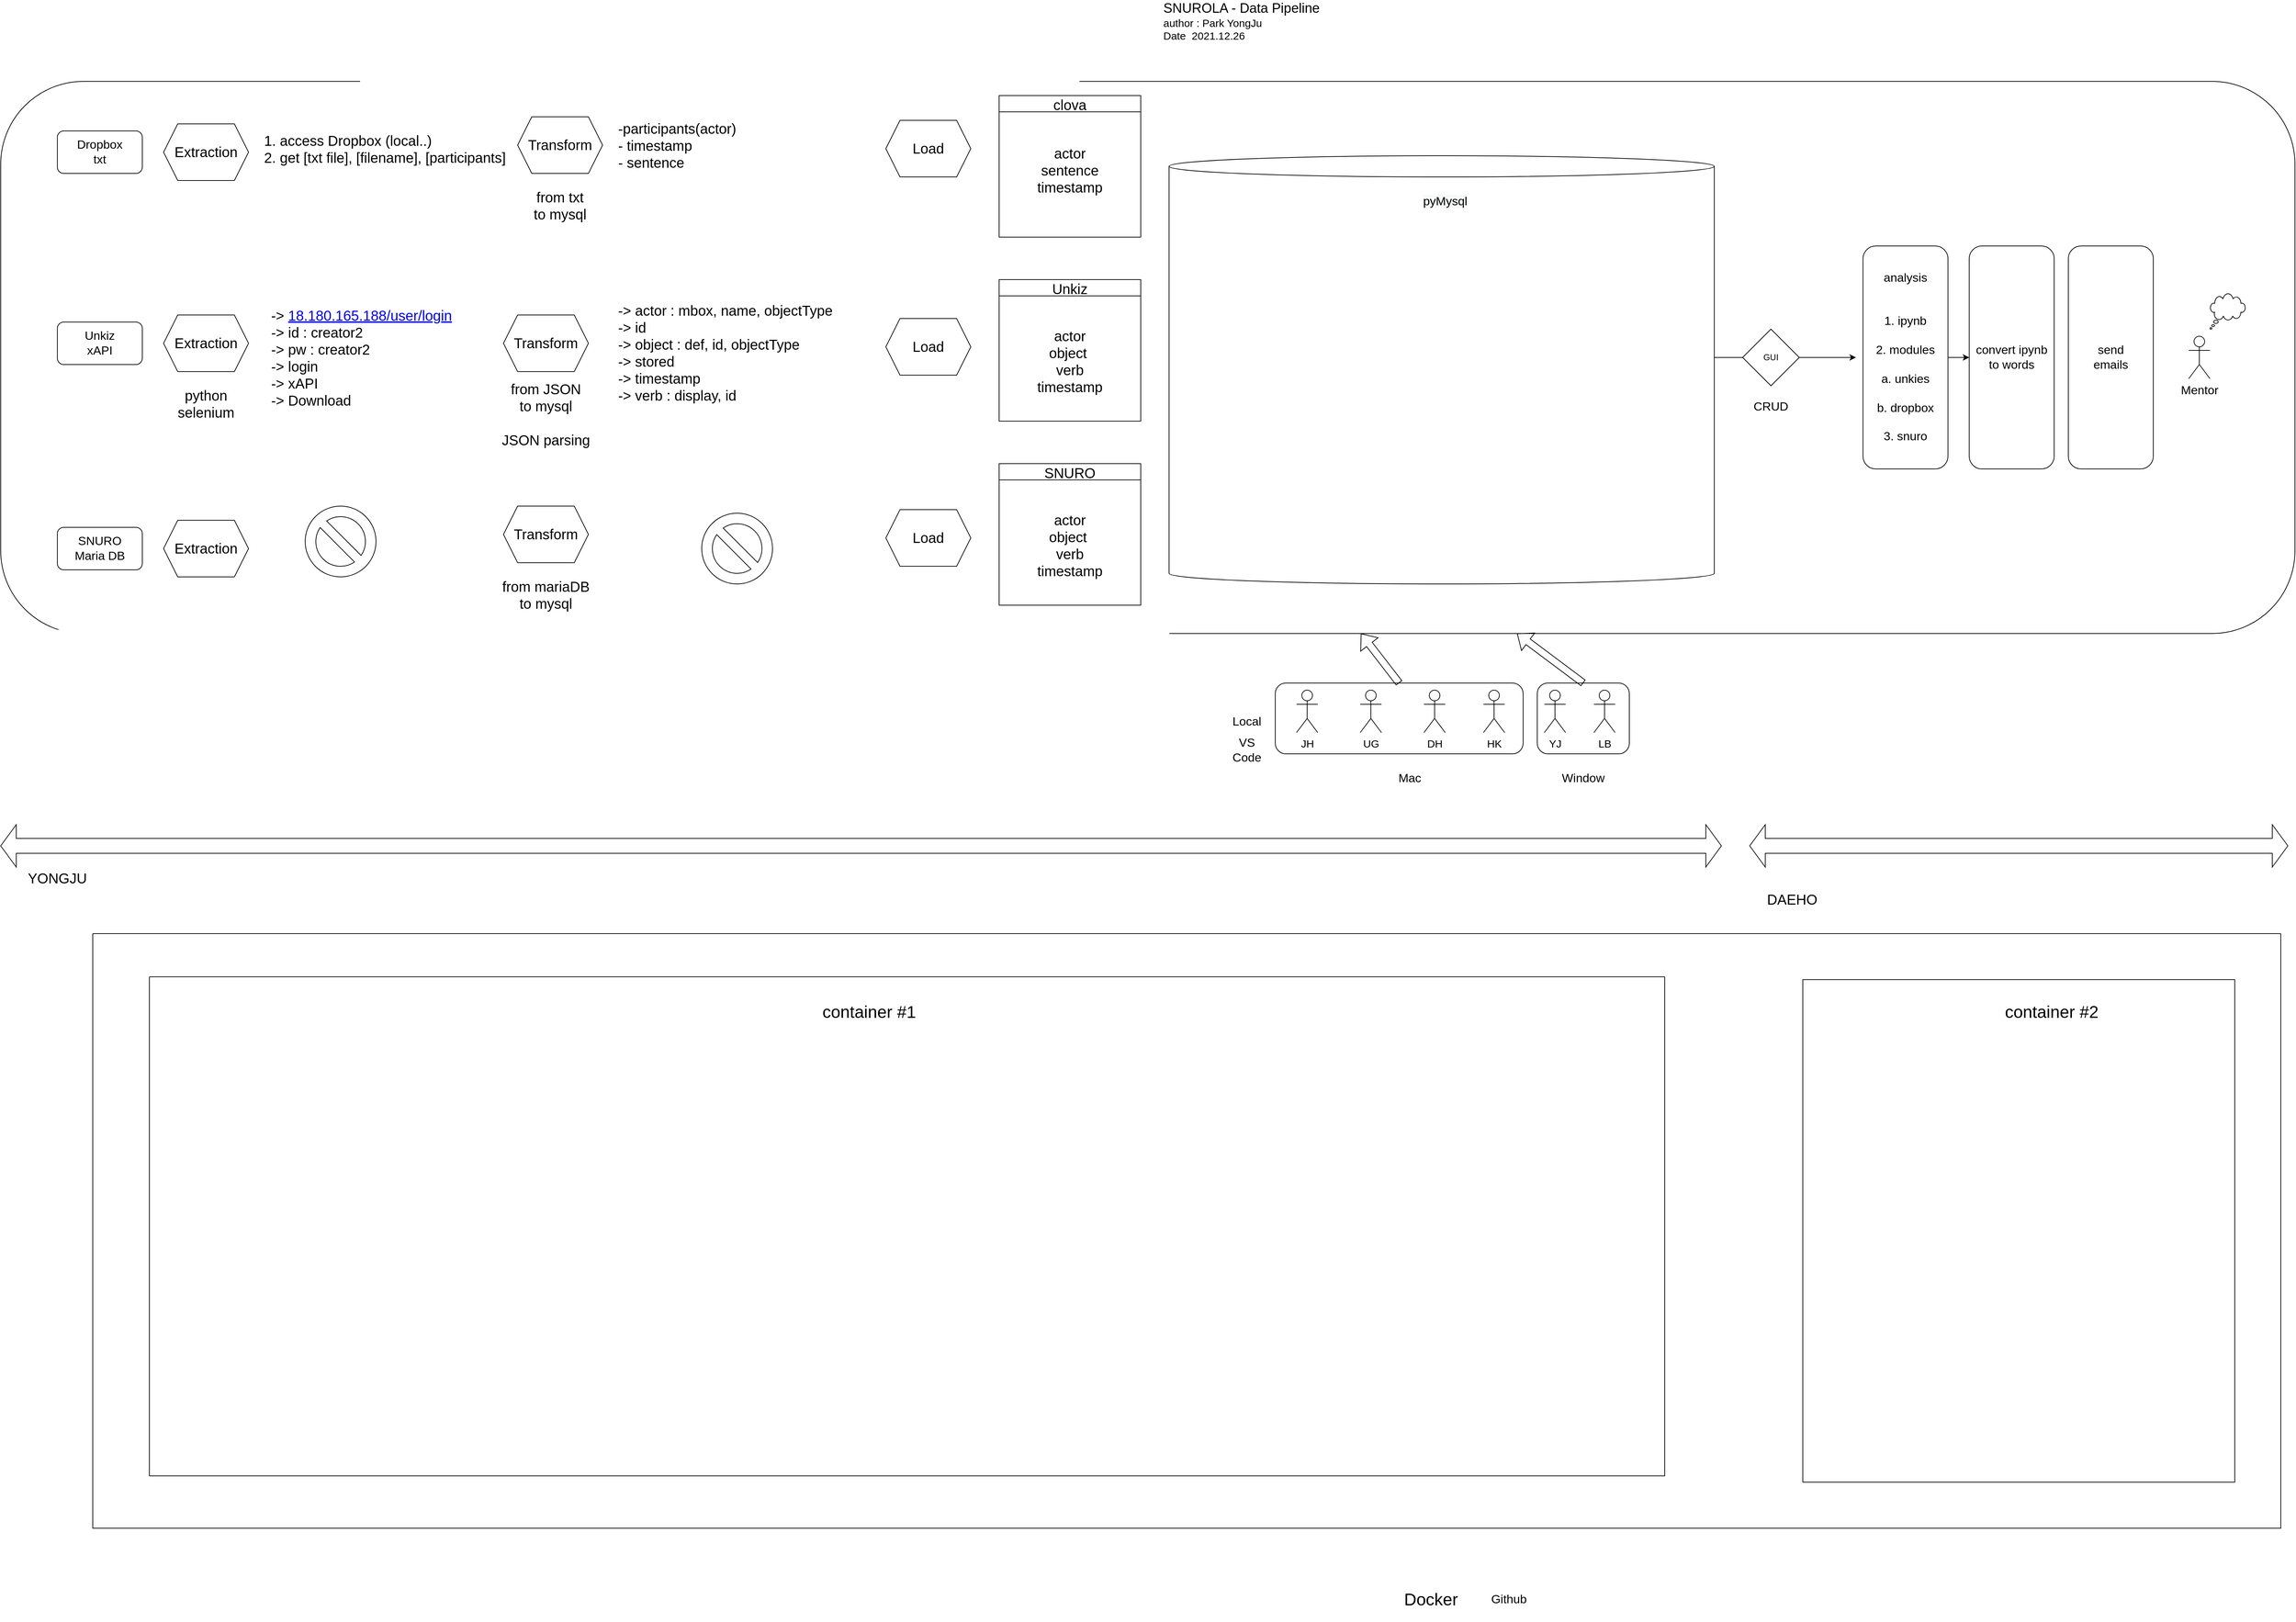 <mxfile version="16.1.0" type="github">
  <diagram id="KomBlYfURObIVosx0nQ2" name="Page-1">
    <mxGraphModel dx="4991" dy="1677" grid="1" gridSize="10" guides="1" tooltips="1" connect="1" arrows="1" fold="1" page="1" pageScale="1" pageWidth="827" pageHeight="1169" math="0" shadow="0">
      <root>
        <mxCell id="0" />
        <mxCell id="1" parent="0" />
        <mxCell id="mV-E5b2ut-4umRUvLPbg-17" value="" style="rounded=1;whiteSpace=wrap;html=1;fontSize=17;fillColor=none;" parent="1" vertex="1">
          <mxGeometry x="-1620" y="130" width="3240" height="780" as="geometry" />
        </mxCell>
        <mxCell id="mV-E5b2ut-4umRUvLPbg-1" value="&lt;font style=&quot;font-size: 19px&quot;&gt;SNUROLA - Data Pipeline&lt;br&gt;&lt;/font&gt;&lt;font style=&quot;font-size: 15px&quot;&gt;author : Park YongJu&lt;br&gt;Date&amp;nbsp; 2021.12.26&lt;/font&gt;" style="text;html=1;strokeColor=none;fillColor=none;align=left;verticalAlign=middle;whiteSpace=wrap;rounded=0;" parent="1" vertex="1">
          <mxGeometry x="20" y="30" width="230" height="30" as="geometry" />
        </mxCell>
        <mxCell id="mV-E5b2ut-4umRUvLPbg-2" value="JH" style="shape=umlActor;verticalLabelPosition=bottom;verticalAlign=top;html=1;outlineConnect=0;fontSize=15;" parent="1" vertex="1">
          <mxGeometry x="210" y="990" width="30" height="60" as="geometry" />
        </mxCell>
        <mxCell id="mV-E5b2ut-4umRUvLPbg-4" value="&lt;font style=&quot;font-size: 17px&quot;&gt;Local&lt;/font&gt;" style="text;html=1;strokeColor=none;fillColor=none;align=center;verticalAlign=middle;whiteSpace=wrap;rounded=0;fontSize=15;" parent="1" vertex="1">
          <mxGeometry x="110" y="1020" width="60" height="30" as="geometry" />
        </mxCell>
        <mxCell id="mV-E5b2ut-4umRUvLPbg-5" value="UG" style="shape=umlActor;verticalLabelPosition=bottom;verticalAlign=top;html=1;outlineConnect=0;fontSize=15;" parent="1" vertex="1">
          <mxGeometry x="300" y="990" width="30" height="60" as="geometry" />
        </mxCell>
        <mxCell id="mV-E5b2ut-4umRUvLPbg-6" value="DH" style="shape=umlActor;verticalLabelPosition=bottom;verticalAlign=top;html=1;outlineConnect=0;fontSize=15;" parent="1" vertex="1">
          <mxGeometry x="390" y="990" width="30" height="60" as="geometry" />
        </mxCell>
        <mxCell id="mV-E5b2ut-4umRUvLPbg-7" value="LB" style="shape=umlActor;verticalLabelPosition=bottom;verticalAlign=top;html=1;outlineConnect=0;fontSize=15;" parent="1" vertex="1">
          <mxGeometry x="630" y="990" width="30" height="60" as="geometry" />
        </mxCell>
        <mxCell id="mV-E5b2ut-4umRUvLPbg-8" value="HK" style="shape=umlActor;verticalLabelPosition=bottom;verticalAlign=top;html=1;outlineConnect=0;fontSize=15;" parent="1" vertex="1">
          <mxGeometry x="474" y="990" width="30" height="60" as="geometry" />
        </mxCell>
        <mxCell id="mV-E5b2ut-4umRUvLPbg-9" value="YJ" style="shape=umlActor;verticalLabelPosition=bottom;verticalAlign=top;html=1;outlineConnect=0;fontSize=15;" parent="1" vertex="1">
          <mxGeometry x="560" y="990" width="30" height="60" as="geometry" />
        </mxCell>
        <mxCell id="mV-E5b2ut-4umRUvLPbg-11" value="" style="rounded=1;whiteSpace=wrap;html=1;fontSize=17;fillColor=none;" parent="1" vertex="1">
          <mxGeometry x="180" y="980" width="350" height="100" as="geometry" />
        </mxCell>
        <mxCell id="mV-E5b2ut-4umRUvLPbg-12" value="" style="rounded=1;whiteSpace=wrap;html=1;fontSize=17;fillColor=none;" parent="1" vertex="1">
          <mxGeometry x="550" y="980" width="130" height="100" as="geometry" />
        </mxCell>
        <mxCell id="mV-E5b2ut-4umRUvLPbg-13" value="&lt;font style=&quot;font-size: 17px&quot;&gt;Mac&lt;/font&gt;" style="text;html=1;strokeColor=none;fillColor=none;align=center;verticalAlign=middle;whiteSpace=wrap;rounded=0;fontSize=15;" parent="1" vertex="1">
          <mxGeometry x="340" y="1100" width="60" height="30" as="geometry" />
        </mxCell>
        <mxCell id="mV-E5b2ut-4umRUvLPbg-14" value="&lt;font style=&quot;font-size: 17px&quot;&gt;Window&lt;/font&gt;" style="text;html=1;strokeColor=none;fillColor=none;align=center;verticalAlign=middle;whiteSpace=wrap;rounded=0;fontSize=15;" parent="1" vertex="1">
          <mxGeometry x="585" y="1100" width="60" height="30" as="geometry" />
        </mxCell>
        <mxCell id="mV-E5b2ut-4umRUvLPbg-18" value="" style="shape=flexArrow;endArrow=classic;html=1;rounded=0;fontSize=17;exitX=0.5;exitY=0;exitDx=0;exitDy=0;" parent="1" source="mV-E5b2ut-4umRUvLPbg-11" target="mV-E5b2ut-4umRUvLPbg-17" edge="1">
          <mxGeometry width="50" height="50" relative="1" as="geometry">
            <mxPoint x="540" y="570" as="sourcePoint" />
            <mxPoint x="590" y="520" as="targetPoint" />
          </mxGeometry>
        </mxCell>
        <mxCell id="mV-E5b2ut-4umRUvLPbg-19" value="" style="shape=flexArrow;endArrow=classic;html=1;rounded=0;fontSize=17;exitX=0.5;exitY=0;exitDx=0;exitDy=0;" parent="1" source="mV-E5b2ut-4umRUvLPbg-12" target="mV-E5b2ut-4umRUvLPbg-17" edge="1">
          <mxGeometry width="50" height="50" relative="1" as="geometry">
            <mxPoint x="540" y="570" as="sourcePoint" />
            <mxPoint x="590" y="520" as="targetPoint" />
          </mxGeometry>
        </mxCell>
        <mxCell id="mV-E5b2ut-4umRUvLPbg-26" value="analysis&lt;br&gt;&lt;br&gt;&lt;br&gt;1. ipynb&lt;br&gt;&lt;br&gt;2. modules&lt;br&gt;&lt;br&gt;a. unkies&lt;br&gt;&lt;br&gt;b. dropbox&lt;br&gt;&lt;br&gt;3. snuro" style="rounded=1;whiteSpace=wrap;html=1;fontSize=17;fillColor=none;" parent="1" vertex="1">
          <mxGeometry x="1010" y="362.5" width="120" height="315" as="geometry" />
        </mxCell>
        <mxCell id="mV-E5b2ut-4umRUvLPbg-29" value="convert ipynb to words" style="rounded=1;whiteSpace=wrap;html=1;fontSize=17;fillColor=none;" parent="1" vertex="1">
          <mxGeometry x="1160" y="362.5" width="120" height="315" as="geometry" />
        </mxCell>
        <mxCell id="mV-E5b2ut-4umRUvLPbg-31" value="" style="shape=cylinder3;whiteSpace=wrap;html=1;boundedLbl=1;backgroundOutline=1;size=15;glass=1;fontSize=17;fillColor=none;" parent="1" vertex="1">
          <mxGeometry x="30" y="235" width="770" height="605" as="geometry" />
        </mxCell>
        <mxCell id="mV-E5b2ut-4umRUvLPbg-34" value="&lt;span style=&quot;font-size: 17px&quot;&gt;VS Code&lt;/span&gt;" style="text;html=1;strokeColor=none;fillColor=none;align=center;verticalAlign=middle;whiteSpace=wrap;rounded=0;fontSize=15;" parent="1" vertex="1">
          <mxGeometry x="110" y="1060" width="60" height="30" as="geometry" />
        </mxCell>
        <mxCell id="W7DBwRAsvJPkKnuEcQkR-1" value="GUI" style="rhombus;whiteSpace=wrap;html=1;" vertex="1" parent="1">
          <mxGeometry x="840" y="480" width="80" height="80" as="geometry" />
        </mxCell>
        <mxCell id="W7DBwRAsvJPkKnuEcQkR-2" value="" style="endArrow=none;html=1;rounded=0;entryX=0;entryY=0.5;entryDx=0;entryDy=0;" edge="1" parent="1" target="W7DBwRAsvJPkKnuEcQkR-1">
          <mxGeometry width="50" height="50" relative="1" as="geometry">
            <mxPoint x="800" y="520" as="sourcePoint" />
            <mxPoint x="1340" y="700" as="targetPoint" />
          </mxGeometry>
        </mxCell>
        <mxCell id="W7DBwRAsvJPkKnuEcQkR-4" value="" style="endArrow=classic;html=1;rounded=0;exitX=1;exitY=0.5;exitDx=0;exitDy=0;" edge="1" parent="1" source="W7DBwRAsvJPkKnuEcQkR-1">
          <mxGeometry width="50" height="50" relative="1" as="geometry">
            <mxPoint x="1560" y="660" as="sourcePoint" />
            <mxPoint x="1000" y="520" as="targetPoint" />
          </mxGeometry>
        </mxCell>
        <mxCell id="W7DBwRAsvJPkKnuEcQkR-5" value="" style="endArrow=classic;html=1;rounded=0;exitX=1;exitY=0.5;exitDx=0;exitDy=0;entryX=0;entryY=0.5;entryDx=0;entryDy=0;" edge="1" parent="1" source="mV-E5b2ut-4umRUvLPbg-26" target="mV-E5b2ut-4umRUvLPbg-29">
          <mxGeometry width="50" height="50" relative="1" as="geometry">
            <mxPoint x="1510" y="710" as="sourcePoint" />
            <mxPoint x="1560" y="660" as="targetPoint" />
          </mxGeometry>
        </mxCell>
        <mxCell id="W7DBwRAsvJPkKnuEcQkR-6" value="&lt;br&gt;&lt;br&gt;&lt;span style=&quot;color: rgb(0 , 0 , 0) ; font-family: &amp;#34;helvetica&amp;#34; ; font-size: 17px ; font-style: normal ; font-weight: 400 ; letter-spacing: normal ; text-align: center ; text-indent: 0px ; text-transform: none ; word-spacing: 0px ; background-color: rgb(248 , 249 , 250) ; display: inline ; float: none&quot;&gt;pyMysql&lt;/span&gt;" style="text;html=1;strokeColor=none;fillColor=none;align=center;verticalAlign=middle;whiteSpace=wrap;rounded=0;" vertex="1" parent="1">
          <mxGeometry x="390" y="270" width="60" height="30" as="geometry" />
        </mxCell>
        <mxCell id="W7DBwRAsvJPkKnuEcQkR-8" value="&lt;font style=&quot;font-size: 17px&quot;&gt;SNURO&lt;br&gt;Maria DB&lt;/font&gt;" style="rounded=1;whiteSpace=wrap;html=1;" vertex="1" parent="1">
          <mxGeometry x="-1540" y="760" width="120" height="60" as="geometry" />
        </mxCell>
        <mxCell id="W7DBwRAsvJPkKnuEcQkR-9" value="Unkiz&lt;br&gt;xAPI" style="rounded=1;whiteSpace=wrap;html=1;fontSize=17;" vertex="1" parent="1">
          <mxGeometry x="-1540" y="470" width="120" height="60" as="geometry" />
        </mxCell>
        <mxCell id="W7DBwRAsvJPkKnuEcQkR-10" value="Dropbox&lt;br&gt;txt" style="rounded=1;whiteSpace=wrap;html=1;fontSize=17;" vertex="1" parent="1">
          <mxGeometry x="-1540" y="200" width="120" height="60" as="geometry" />
        </mxCell>
        <mxCell id="W7DBwRAsvJPkKnuEcQkR-11" value="Mentor" style="shape=umlActor;verticalLabelPosition=bottom;verticalAlign=top;html=1;outlineConnect=0;fontSize=17;" vertex="1" parent="1">
          <mxGeometry x="1470" y="490" width="30" height="60" as="geometry" />
        </mxCell>
        <mxCell id="W7DBwRAsvJPkKnuEcQkR-12" value="" style="whiteSpace=wrap;html=1;shape=mxgraph.basic.cloud_callout;fontSize=17;" vertex="1" parent="1">
          <mxGeometry x="1500" y="430" width="50" height="50" as="geometry" />
        </mxCell>
        <mxCell id="W7DBwRAsvJPkKnuEcQkR-16" value="&lt;span style=&quot;font-family: &amp;#34;apple sd gothic neo&amp;#34; , &amp;#34;arial&amp;#34; , sans-serif ; text-align: left&quot;&gt;&lt;font style=&quot;font-size: 20px&quot;&gt;Extraction&lt;/font&gt;&lt;/span&gt;" style="shape=hexagon;perimeter=hexagonPerimeter2;whiteSpace=wrap;html=1;fixedSize=1;fontSize=17;" vertex="1" parent="1">
          <mxGeometry x="-1390" y="190" width="120" height="80" as="geometry" />
        </mxCell>
        <mxCell id="W7DBwRAsvJPkKnuEcQkR-17" value="&lt;span style=&quot;font-family: &amp;#34;apple sd gothic neo&amp;#34; , &amp;#34;arial&amp;#34; , sans-serif ; text-align: left&quot;&gt;&lt;font style=&quot;font-size: 20px&quot;&gt;Extraction&lt;/font&gt;&lt;/span&gt;" style="shape=hexagon;perimeter=hexagonPerimeter2;whiteSpace=wrap;html=1;fixedSize=1;fontSize=17;" vertex="1" parent="1">
          <mxGeometry x="-1390" y="460" width="120" height="80" as="geometry" />
        </mxCell>
        <mxCell id="W7DBwRAsvJPkKnuEcQkR-18" value="&lt;span style=&quot;font-family: &amp;#34;apple sd gothic neo&amp;#34; , &amp;#34;arial&amp;#34; , sans-serif ; text-align: left&quot;&gt;&lt;font style=&quot;font-size: 20px&quot;&gt;Extraction&lt;/font&gt;&lt;/span&gt;" style="shape=hexagon;perimeter=hexagonPerimeter2;whiteSpace=wrap;html=1;fixedSize=1;fontSize=17;" vertex="1" parent="1">
          <mxGeometry x="-1390" y="750" width="120" height="80" as="geometry" />
        </mxCell>
        <mxCell id="W7DBwRAsvJPkKnuEcQkR-19" value="-&amp;gt;&amp;nbsp;&lt;a href=&quot;http://18.180.165.188/user/login&quot;&gt;18.180.165.188/user/login&lt;/a&gt;&lt;br&gt;-&amp;gt; id : creator2&lt;br&gt;-&amp;gt; pw : creator2&lt;br&gt;-&amp;gt; login&lt;br&gt;-&amp;gt; xAPI&lt;br&gt;-&amp;gt; Download" style="text;html=1;strokeColor=none;fillColor=none;align=left;verticalAlign=middle;whiteSpace=wrap;rounded=0;labelBackgroundColor=none;fontSize=20;fontColor=#000000;" vertex="1" parent="1">
          <mxGeometry x="-1240.5" y="445" width="287" height="150" as="geometry" />
        </mxCell>
        <mxCell id="W7DBwRAsvJPkKnuEcQkR-21" value="&lt;span style=&quot;font-family: &amp;#34;apple sd gothic neo&amp;#34; , &amp;#34;arial&amp;#34; , sans-serif ; text-align: left&quot;&gt;&lt;font style=&quot;font-size: 20px&quot;&gt;Transform&lt;/font&gt;&lt;/span&gt;" style="shape=hexagon;perimeter=hexagonPerimeter2;whiteSpace=wrap;html=1;fixedSize=1;fontSize=17;" vertex="1" parent="1">
          <mxGeometry x="-910" y="460" width="120" height="80" as="geometry" />
        </mxCell>
        <mxCell id="W7DBwRAsvJPkKnuEcQkR-22" value="-&amp;gt; actor : mbox, name, objectType&lt;br&gt;-&amp;gt; id&lt;br&gt;-&amp;gt; object : def, id, objectType&lt;br&gt;-&amp;gt; stored&lt;br&gt;-&amp;gt; timestamp&lt;br&gt;-&amp;gt; verb : display, id&lt;br&gt;&lt;br&gt;" style="text;html=1;strokeColor=none;fillColor=none;align=left;verticalAlign=middle;whiteSpace=wrap;rounded=0;labelBackgroundColor=none;fontSize=20;fontColor=#000000;" vertex="1" parent="1">
          <mxGeometry x="-750" y="450" width="320" height="150" as="geometry" />
        </mxCell>
        <mxCell id="W7DBwRAsvJPkKnuEcQkR-23" value="from JSON &lt;br&gt;to mysql&lt;br&gt;&lt;br&gt;JSON parsing" style="text;html=1;strokeColor=none;fillColor=none;align=center;verticalAlign=middle;whiteSpace=wrap;rounded=0;labelBackgroundColor=none;fontSize=20;fontColor=#000000;" vertex="1" parent="1">
          <mxGeometry x="-920" y="570" width="140" height="60" as="geometry" />
        </mxCell>
        <mxCell id="W7DBwRAsvJPkKnuEcQkR-24" value="&lt;span style=&quot;font-family: &amp;#34;apple sd gothic neo&amp;#34; , &amp;#34;arial&amp;#34; , sans-serif ; text-align: left&quot;&gt;&lt;font style=&quot;font-size: 20px&quot;&gt;Load&lt;/font&gt;&lt;/span&gt;" style="shape=hexagon;perimeter=hexagonPerimeter2;whiteSpace=wrap;html=1;fixedSize=1;fontSize=17;" vertex="1" parent="1">
          <mxGeometry x="-370" y="465" width="120" height="80" as="geometry" />
        </mxCell>
        <mxCell id="W7DBwRAsvJPkKnuEcQkR-26" value="Unkiz" style="swimlane;labelBackgroundColor=none;fontSize=20;fontColor=#000000;fontStyle=0" vertex="1" parent="1">
          <mxGeometry x="-210" y="410" width="200" height="200" as="geometry" />
        </mxCell>
        <mxCell id="W7DBwRAsvJPkKnuEcQkR-42" value="actor&lt;br&gt;object&amp;nbsp;&lt;br&gt;verb&lt;br&gt;timestamp" style="text;html=1;strokeColor=none;fillColor=none;align=center;verticalAlign=middle;whiteSpace=wrap;rounded=0;labelBackgroundColor=none;fontSize=20;fontColor=#000000;" vertex="1" parent="W7DBwRAsvJPkKnuEcQkR-26">
          <mxGeometry x="70" y="100" width="60" height="30" as="geometry" />
        </mxCell>
        <mxCell id="W7DBwRAsvJPkKnuEcQkR-27" value="&lt;span style=&quot;font-family: &amp;#34;apple sd gothic neo&amp;#34; , &amp;#34;arial&amp;#34; , sans-serif ; text-align: left&quot;&gt;&lt;font style=&quot;font-size: 20px&quot;&gt;Transform&lt;/font&gt;&lt;/span&gt;" style="shape=hexagon;perimeter=hexagonPerimeter2;whiteSpace=wrap;html=1;fixedSize=1;fontSize=17;" vertex="1" parent="1">
          <mxGeometry x="-910" y="730" width="120" height="80" as="geometry" />
        </mxCell>
        <mxCell id="W7DBwRAsvJPkKnuEcQkR-28" value="from mariaDB&lt;br&gt;to mysql" style="text;html=1;strokeColor=none;fillColor=none;align=center;verticalAlign=middle;whiteSpace=wrap;rounded=0;labelBackgroundColor=none;fontSize=20;fontColor=#000000;" vertex="1" parent="1">
          <mxGeometry x="-920" y="825" width="140" height="60" as="geometry" />
        </mxCell>
        <mxCell id="W7DBwRAsvJPkKnuEcQkR-29" value="&lt;span style=&quot;font-family: &amp;#34;apple sd gothic neo&amp;#34; , &amp;#34;arial&amp;#34; , sans-serif ; text-align: left&quot;&gt;&lt;font style=&quot;font-size: 20px&quot;&gt;Load&lt;/font&gt;&lt;/span&gt;" style="shape=hexagon;perimeter=hexagonPerimeter2;whiteSpace=wrap;html=1;fixedSize=1;fontSize=17;" vertex="1" parent="1">
          <mxGeometry x="-370" y="735" width="120" height="80" as="geometry" />
        </mxCell>
        <mxCell id="W7DBwRAsvJPkKnuEcQkR-30" value="&lt;span style=&quot;font-family: &amp;#34;apple sd gothic neo&amp;#34; , &amp;#34;arial&amp;#34; , sans-serif ; text-align: left&quot;&gt;&lt;font style=&quot;font-size: 20px&quot;&gt;Transform&lt;/font&gt;&lt;/span&gt;" style="shape=hexagon;perimeter=hexagonPerimeter2;whiteSpace=wrap;html=1;fixedSize=1;fontSize=17;" vertex="1" parent="1">
          <mxGeometry x="-890" y="180" width="120" height="80" as="geometry" />
        </mxCell>
        <mxCell id="W7DBwRAsvJPkKnuEcQkR-31" value="from txt&lt;br&gt;to mysql" style="text;html=1;strokeColor=none;fillColor=none;align=center;verticalAlign=middle;whiteSpace=wrap;rounded=0;labelBackgroundColor=none;fontSize=20;fontColor=#000000;" vertex="1" parent="1">
          <mxGeometry x="-900" y="275" width="140" height="60" as="geometry" />
        </mxCell>
        <mxCell id="W7DBwRAsvJPkKnuEcQkR-32" value="&lt;span style=&quot;font-family: &amp;#34;apple sd gothic neo&amp;#34; , &amp;#34;arial&amp;#34; , sans-serif ; text-align: left&quot;&gt;&lt;font style=&quot;font-size: 20px&quot;&gt;Load&lt;/font&gt;&lt;/span&gt;" style="shape=hexagon;perimeter=hexagonPerimeter2;whiteSpace=wrap;html=1;fixedSize=1;fontSize=17;" vertex="1" parent="1">
          <mxGeometry x="-370" y="185" width="120" height="80" as="geometry" />
        </mxCell>
        <mxCell id="W7DBwRAsvJPkKnuEcQkR-33" value="1. access Dropbox (local..)&lt;br&gt;2. get [txt file], [filename], [participants]" style="text;html=1;strokeColor=none;fillColor=none;align=left;verticalAlign=middle;whiteSpace=wrap;rounded=0;labelBackgroundColor=none;fontSize=20;fontColor=#000000;" vertex="1" parent="1">
          <mxGeometry x="-1250" y="195" width="350" height="60" as="geometry" />
        </mxCell>
        <mxCell id="W7DBwRAsvJPkKnuEcQkR-34" value="-participants(actor)&lt;br&gt;- timestamp&lt;br&gt;- sentence" style="text;html=1;strokeColor=none;fillColor=none;align=left;verticalAlign=middle;whiteSpace=wrap;rounded=0;labelBackgroundColor=none;fontSize=20;fontColor=#000000;" vertex="1" parent="1">
          <mxGeometry x="-750" y="180" width="210" height="80" as="geometry" />
        </mxCell>
        <mxCell id="W7DBwRAsvJPkKnuEcQkR-35" value="clova" style="swimlane;labelBackgroundColor=none;fontSize=20;fontColor=#000000;fontStyle=0" vertex="1" parent="1">
          <mxGeometry x="-210" y="150" width="200" height="200" as="geometry" />
        </mxCell>
        <mxCell id="W7DBwRAsvJPkKnuEcQkR-47" value="actor&lt;br&gt;sentence&lt;br&gt;timestamp" style="text;html=1;strokeColor=none;fillColor=none;align=center;verticalAlign=middle;whiteSpace=wrap;rounded=0;labelBackgroundColor=none;fontSize=20;fontColor=#000000;" vertex="1" parent="W7DBwRAsvJPkKnuEcQkR-35">
          <mxGeometry x="70" y="90" width="60" height="30" as="geometry" />
        </mxCell>
        <mxCell id="W7DBwRAsvJPkKnuEcQkR-36" value="SNURO" style="swimlane;labelBackgroundColor=none;fontSize=20;fontColor=#000000;fontStyle=0" vertex="1" parent="1">
          <mxGeometry x="-210" y="670" width="200" height="200" as="geometry" />
        </mxCell>
        <mxCell id="W7DBwRAsvJPkKnuEcQkR-46" value="actor&lt;br&gt;object&amp;nbsp;&lt;br&gt;verb&lt;br&gt;timestamp" style="text;html=1;strokeColor=none;fillColor=none;align=center;verticalAlign=middle;whiteSpace=wrap;rounded=0;labelBackgroundColor=none;fontSize=20;fontColor=#000000;" vertex="1" parent="W7DBwRAsvJPkKnuEcQkR-36">
          <mxGeometry x="70" y="100" width="60" height="30" as="geometry" />
        </mxCell>
        <mxCell id="W7DBwRAsvJPkKnuEcQkR-37" value="python&lt;br&gt;selenium" style="text;html=1;strokeColor=none;fillColor=none;align=center;verticalAlign=middle;whiteSpace=wrap;rounded=0;labelBackgroundColor=none;fontSize=20;fontColor=#000000;" vertex="1" parent="1">
          <mxGeometry x="-1400" y="555" width="140" height="60" as="geometry" />
        </mxCell>
        <mxCell id="W7DBwRAsvJPkKnuEcQkR-39" value="send&lt;br&gt;emails" style="rounded=1;whiteSpace=wrap;html=1;fontSize=17;fillColor=none;" vertex="1" parent="1">
          <mxGeometry x="1300" y="362.5" width="120" height="315" as="geometry" />
        </mxCell>
        <mxCell id="W7DBwRAsvJPkKnuEcQkR-54" value="" style="verticalLabelPosition=bottom;verticalAlign=top;html=1;shape=mxgraph.basic.no_symbol;labelBackgroundColor=none;fontSize=20;fontColor=#000000;fillColor=none;" vertex="1" parent="1">
          <mxGeometry x="-1190" y="730" width="100" height="100" as="geometry" />
        </mxCell>
        <mxCell id="W7DBwRAsvJPkKnuEcQkR-55" value="" style="verticalLabelPosition=bottom;verticalAlign=top;html=1;shape=mxgraph.basic.no_symbol;labelBackgroundColor=none;fontSize=20;fontColor=#000000;fillColor=none;" vertex="1" parent="1">
          <mxGeometry x="-630" y="740" width="100" height="100" as="geometry" />
        </mxCell>
        <mxCell id="W7DBwRAsvJPkKnuEcQkR-56" value="&lt;span style=&quot;font-size: 17px&quot;&gt;CRUD&lt;br&gt;&lt;/span&gt;" style="text;html=1;strokeColor=none;fillColor=none;align=center;verticalAlign=middle;whiteSpace=wrap;rounded=0;fontSize=15;" vertex="1" parent="1">
          <mxGeometry x="850" y="575" width="60" height="30" as="geometry" />
        </mxCell>
        <mxCell id="W7DBwRAsvJPkKnuEcQkR-59" value="" style="html=1;shadow=0;dashed=0;align=center;verticalAlign=middle;shape=mxgraph.arrows2.twoWayArrow;dy=0.65;dx=22;labelBackgroundColor=none;fontSize=20;fontColor=#000000;fillColor=none;" vertex="1" parent="1">
          <mxGeometry x="-1620" y="1180" width="2430" height="60" as="geometry" />
        </mxCell>
        <mxCell id="W7DBwRAsvJPkKnuEcQkR-60" value="" style="html=1;shadow=0;dashed=0;align=center;verticalAlign=middle;shape=mxgraph.arrows2.twoWayArrow;dy=0.65;dx=22;labelBackgroundColor=none;fontSize=20;fontColor=#000000;fillColor=none;" vertex="1" parent="1">
          <mxGeometry x="850" y="1180" width="760" height="60" as="geometry" />
        </mxCell>
        <mxCell id="W7DBwRAsvJPkKnuEcQkR-61" value="YONGJU" style="text;html=1;strokeColor=none;fillColor=none;align=center;verticalAlign=middle;whiteSpace=wrap;rounded=0;labelBackgroundColor=none;fontSize=20;fontColor=#000000;" vertex="1" parent="1">
          <mxGeometry x="-1570" y="1240" width="60" height="30" as="geometry" />
        </mxCell>
        <mxCell id="W7DBwRAsvJPkKnuEcQkR-62" value="DAEHO" style="text;html=1;strokeColor=none;fillColor=none;align=center;verticalAlign=middle;whiteSpace=wrap;rounded=0;labelBackgroundColor=none;fontSize=20;fontColor=#000000;" vertex="1" parent="1">
          <mxGeometry x="880" y="1270" width="60" height="30" as="geometry" />
        </mxCell>
        <mxCell id="W7DBwRAsvJPkKnuEcQkR-64" value="&lt;font style=&quot;font-size: 24px&quot;&gt;Docker&lt;/font&gt;" style="text;html=1;strokeColor=none;fillColor=none;align=center;verticalAlign=middle;whiteSpace=wrap;rounded=0;fontSize=15;" vertex="1" parent="1">
          <mxGeometry x="370" y="2260" width="60" height="30" as="geometry" />
        </mxCell>
        <mxCell id="W7DBwRAsvJPkKnuEcQkR-66" value="&lt;span style=&quot;font-size: 17px&quot;&gt;Github&lt;br&gt;&lt;br&gt;&lt;/span&gt;" style="text;html=1;strokeColor=none;fillColor=none;align=center;verticalAlign=middle;whiteSpace=wrap;rounded=0;fontSize=15;" vertex="1" parent="1">
          <mxGeometry x="480" y="2270" width="60" height="30" as="geometry" />
        </mxCell>
        <mxCell id="W7DBwRAsvJPkKnuEcQkR-67" value="" style="swimlane;startSize=0;labelBackgroundColor=none;fontSize=36;fontColor=#000000;fillColor=none;" vertex="1" parent="1">
          <mxGeometry x="-1410" y="1395" width="2140" height="705" as="geometry" />
        </mxCell>
        <mxCell id="W7DBwRAsvJPkKnuEcQkR-70" value="" style="swimlane;startSize=0;labelBackgroundColor=none;fontSize=36;fontColor=#000000;fillColor=none;" vertex="1" parent="1">
          <mxGeometry x="-1490" y="1334" width="3090" height="840" as="geometry" />
        </mxCell>
        <mxCell id="W7DBwRAsvJPkKnuEcQkR-68" value="" style="rounded=0;whiteSpace=wrap;html=1;labelBackgroundColor=none;fontSize=36;fontColor=#000000;fillColor=none;" vertex="1" parent="W7DBwRAsvJPkKnuEcQkR-70">
          <mxGeometry x="2415" y="65" width="610" height="710" as="geometry" />
        </mxCell>
        <mxCell id="W7DBwRAsvJPkKnuEcQkR-71" value="&lt;font style=&quot;font-size: 24px&quot;&gt;container #1&lt;/font&gt;" style="text;html=1;strokeColor=none;fillColor=none;align=center;verticalAlign=middle;whiteSpace=wrap;rounded=0;fontSize=15;" vertex="1" parent="W7DBwRAsvJPkKnuEcQkR-70">
          <mxGeometry x="1000" y="96" width="193" height="30" as="geometry" />
        </mxCell>
        <mxCell id="W7DBwRAsvJPkKnuEcQkR-72" value="&lt;font style=&quot;font-size: 24px&quot;&gt;container #2&lt;/font&gt;" style="text;html=1;strokeColor=none;fillColor=none;align=center;verticalAlign=middle;whiteSpace=wrap;rounded=0;fontSize=15;" vertex="1" parent="W7DBwRAsvJPkKnuEcQkR-70">
          <mxGeometry x="2670" y="96" width="193" height="30" as="geometry" />
        </mxCell>
      </root>
    </mxGraphModel>
  </diagram>
</mxfile>
